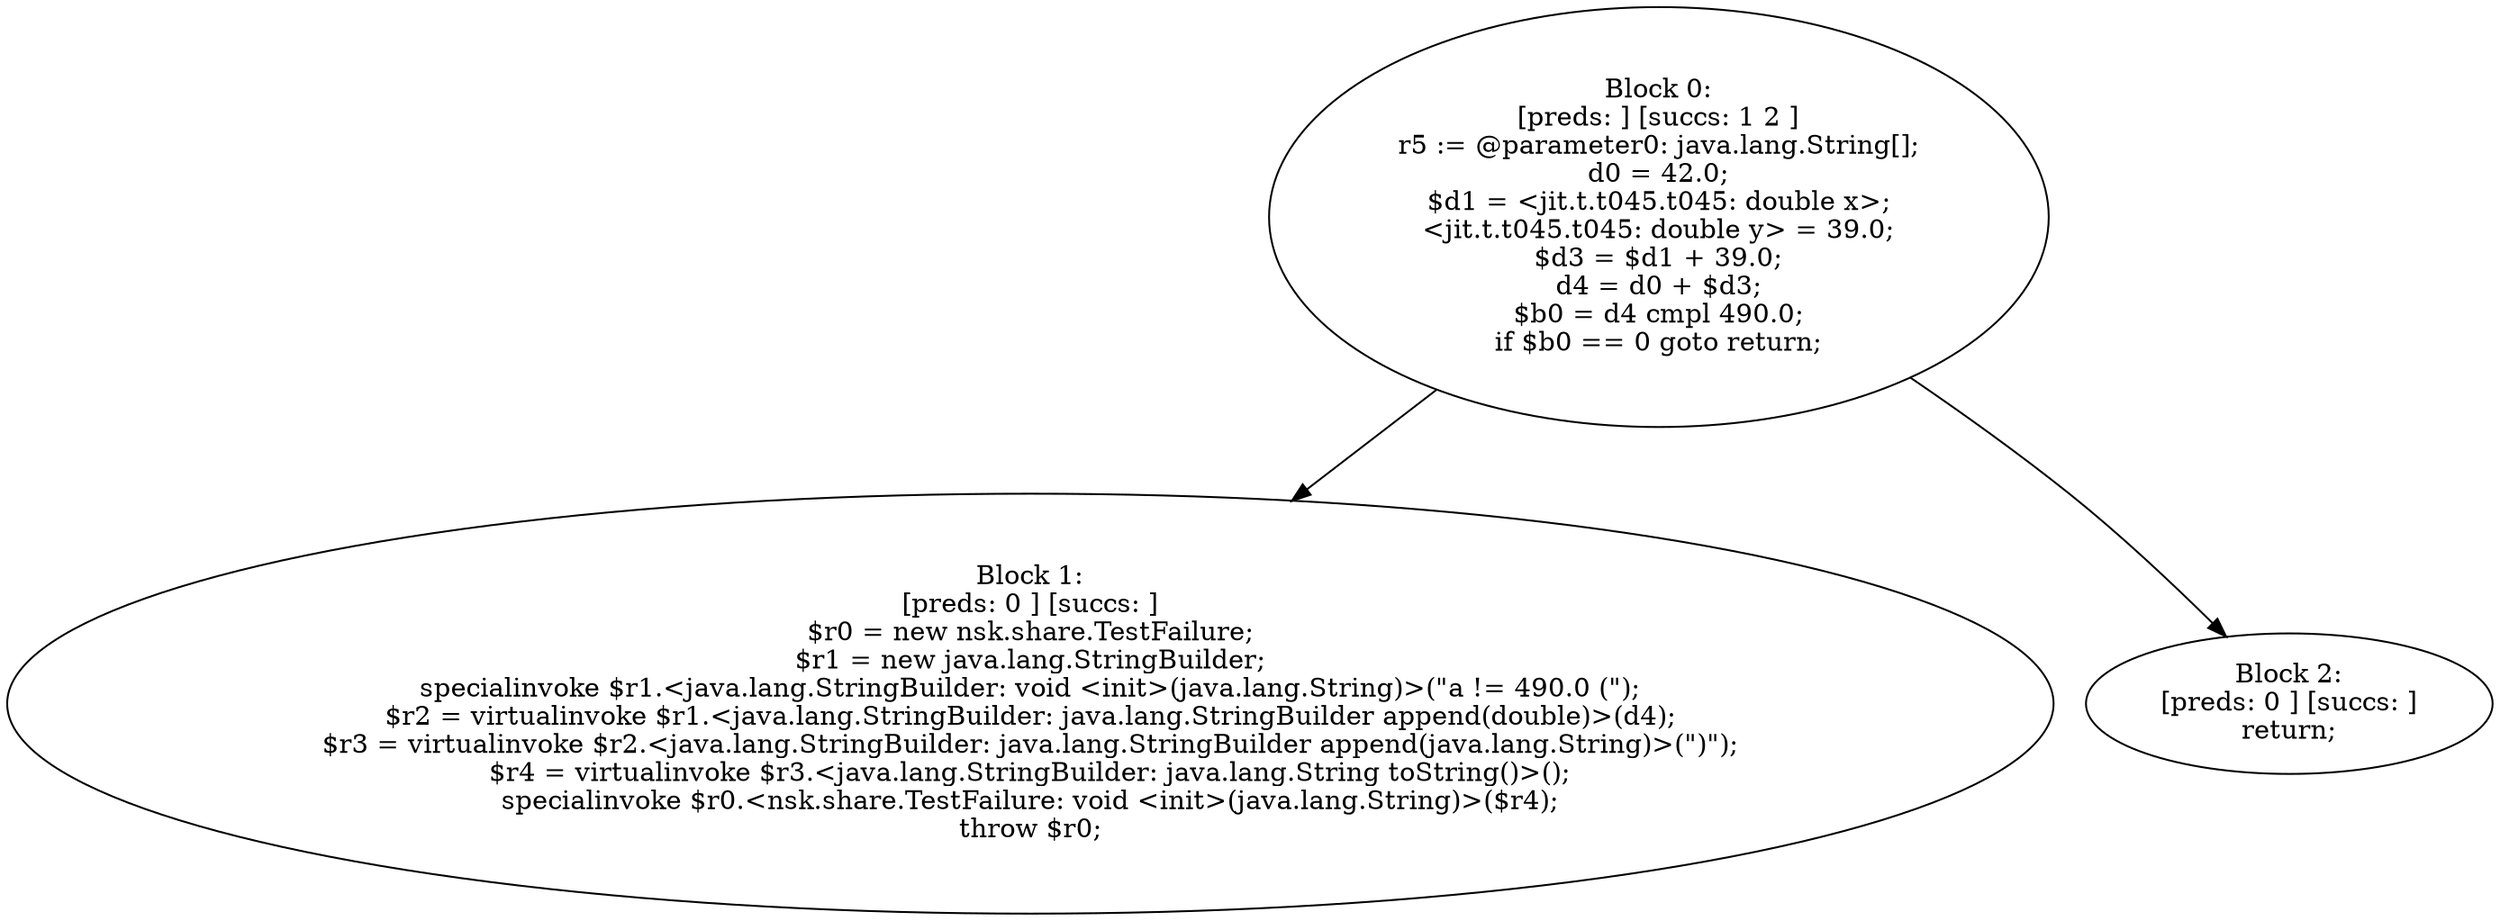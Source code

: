 digraph "unitGraph" {
    "Block 0:
[preds: ] [succs: 1 2 ]
r5 := @parameter0: java.lang.String[];
d0 = 42.0;
$d1 = <jit.t.t045.t045: double x>;
<jit.t.t045.t045: double y> = 39.0;
$d3 = $d1 + 39.0;
d4 = d0 + $d3;
$b0 = d4 cmpl 490.0;
if $b0 == 0 goto return;
"
    "Block 1:
[preds: 0 ] [succs: ]
$r0 = new nsk.share.TestFailure;
$r1 = new java.lang.StringBuilder;
specialinvoke $r1.<java.lang.StringBuilder: void <init>(java.lang.String)>(\"a != 490.0 (\");
$r2 = virtualinvoke $r1.<java.lang.StringBuilder: java.lang.StringBuilder append(double)>(d4);
$r3 = virtualinvoke $r2.<java.lang.StringBuilder: java.lang.StringBuilder append(java.lang.String)>(\")\");
$r4 = virtualinvoke $r3.<java.lang.StringBuilder: java.lang.String toString()>();
specialinvoke $r0.<nsk.share.TestFailure: void <init>(java.lang.String)>($r4);
throw $r0;
"
    "Block 2:
[preds: 0 ] [succs: ]
return;
"
    "Block 0:
[preds: ] [succs: 1 2 ]
r5 := @parameter0: java.lang.String[];
d0 = 42.0;
$d1 = <jit.t.t045.t045: double x>;
<jit.t.t045.t045: double y> = 39.0;
$d3 = $d1 + 39.0;
d4 = d0 + $d3;
$b0 = d4 cmpl 490.0;
if $b0 == 0 goto return;
"->"Block 1:
[preds: 0 ] [succs: ]
$r0 = new nsk.share.TestFailure;
$r1 = new java.lang.StringBuilder;
specialinvoke $r1.<java.lang.StringBuilder: void <init>(java.lang.String)>(\"a != 490.0 (\");
$r2 = virtualinvoke $r1.<java.lang.StringBuilder: java.lang.StringBuilder append(double)>(d4);
$r3 = virtualinvoke $r2.<java.lang.StringBuilder: java.lang.StringBuilder append(java.lang.String)>(\")\");
$r4 = virtualinvoke $r3.<java.lang.StringBuilder: java.lang.String toString()>();
specialinvoke $r0.<nsk.share.TestFailure: void <init>(java.lang.String)>($r4);
throw $r0;
";
    "Block 0:
[preds: ] [succs: 1 2 ]
r5 := @parameter0: java.lang.String[];
d0 = 42.0;
$d1 = <jit.t.t045.t045: double x>;
<jit.t.t045.t045: double y> = 39.0;
$d3 = $d1 + 39.0;
d4 = d0 + $d3;
$b0 = d4 cmpl 490.0;
if $b0 == 0 goto return;
"->"Block 2:
[preds: 0 ] [succs: ]
return;
";
}
